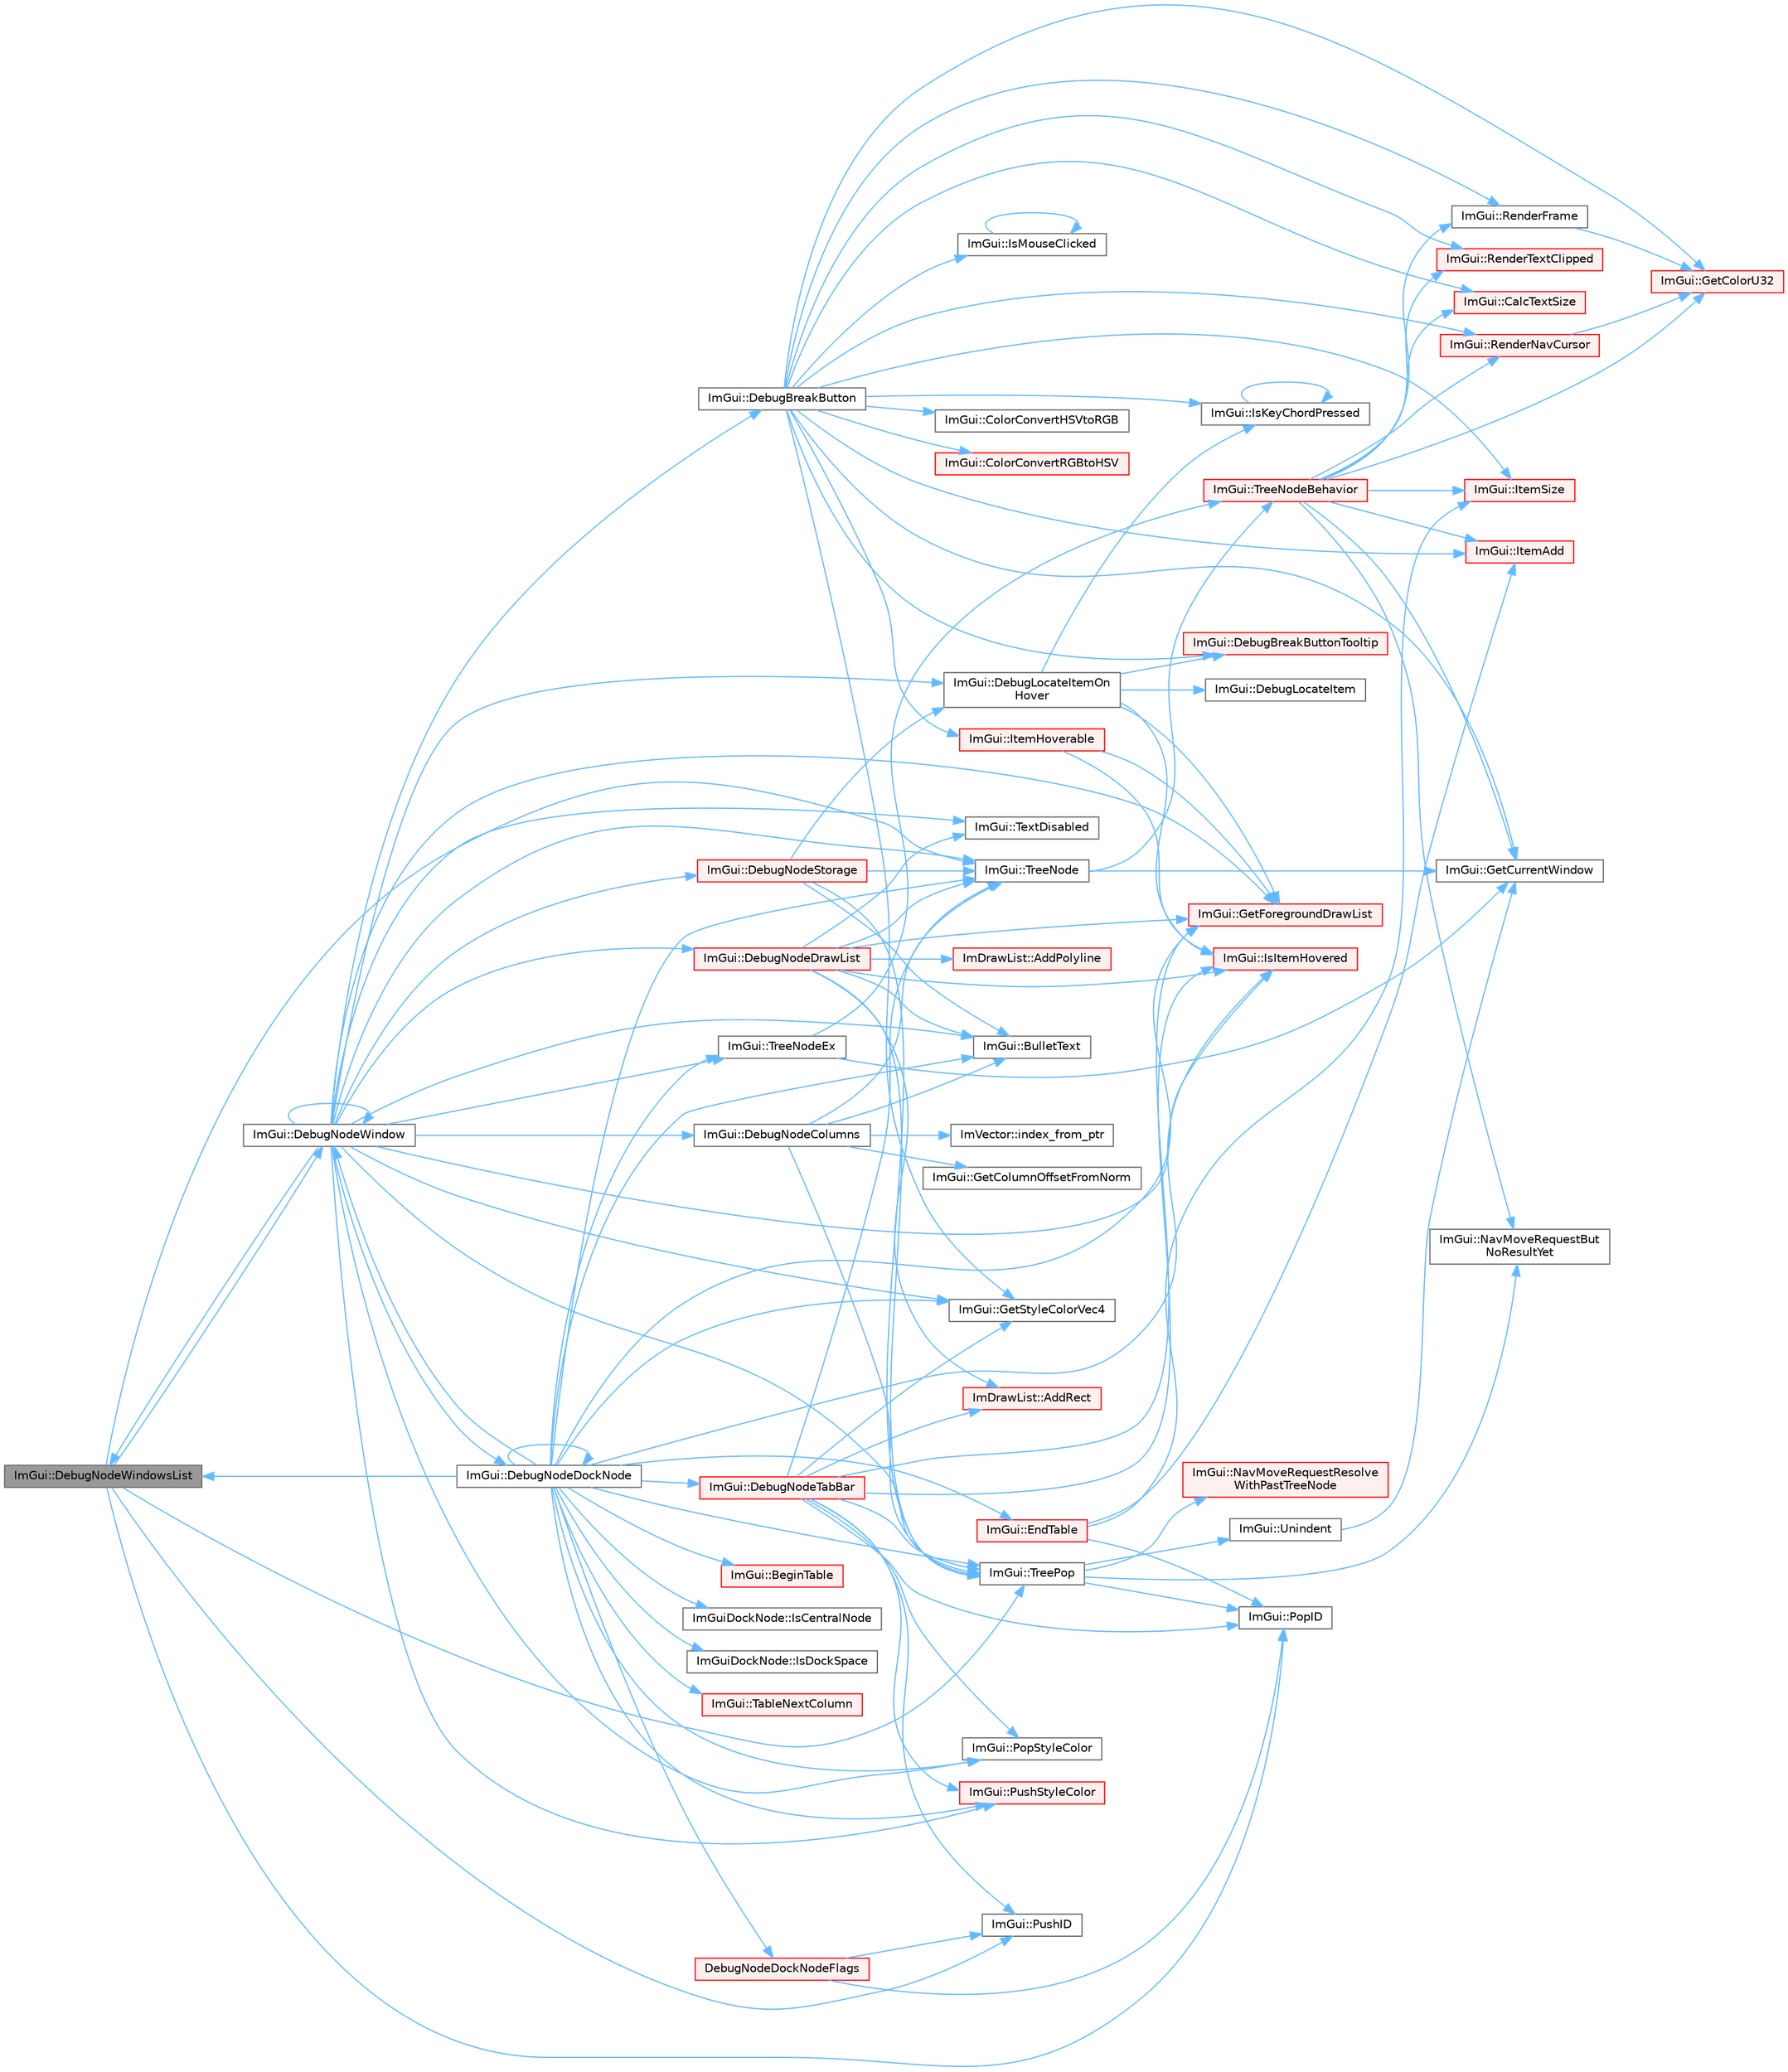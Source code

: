 digraph "ImGui::DebugNodeWindowsList"
{
 // LATEX_PDF_SIZE
  bgcolor="transparent";
  edge [fontname=Helvetica,fontsize=10,labelfontname=Helvetica,labelfontsize=10];
  node [fontname=Helvetica,fontsize=10,shape=box,height=0.2,width=0.4];
  rankdir="LR";
  Node1 [id="Node000001",label="ImGui::DebugNodeWindowsList",height=0.2,width=0.4,color="gray40", fillcolor="grey60", style="filled", fontcolor="black",tooltip=" "];
  Node1 -> Node2 [id="edge1_Node000001_Node000002",color="steelblue1",style="solid",tooltip=" "];
  Node2 [id="Node000002",label="ImGui::DebugNodeWindow",height=0.2,width=0.4,color="grey40", fillcolor="white", style="filled",URL="$namespace_im_gui.html#afcb602554925c5409977f0fb39f77e5d",tooltip=" "];
  Node2 -> Node3 [id="edge2_Node000002_Node000003",color="steelblue1",style="solid",tooltip=" "];
  Node3 [id="Node000003",label="ImGui::BulletText",height=0.2,width=0.4,color="grey40", fillcolor="white", style="filled",URL="$namespace_im_gui.html#af8d34d563b17c683943a0fa7bf5807bc",tooltip=" "];
  Node2 -> Node4 [id="edge3_Node000002_Node000004",color="steelblue1",style="solid",tooltip=" "];
  Node4 [id="Node000004",label="ImGui::DebugBreakButton",height=0.2,width=0.4,color="grey40", fillcolor="white", style="filled",URL="$namespace_im_gui.html#ac2e737b701b4d252a54006a4c4214928",tooltip=" "];
  Node4 -> Node5 [id="edge4_Node000004_Node000005",color="steelblue1",style="solid",tooltip=" "];
  Node5 [id="Node000005",label="ImGui::CalcTextSize",height=0.2,width=0.4,color="red", fillcolor="#FFF0F0", style="filled",URL="$namespace_im_gui.html#a848b9db6cc4a186751c0ecebcaadc33b",tooltip=" "];
  Node4 -> Node15 [id="edge5_Node000004_Node000015",color="steelblue1",style="solid",tooltip=" "];
  Node15 [id="Node000015",label="ImGui::ColorConvertHSVtoRGB",height=0.2,width=0.4,color="grey40", fillcolor="white", style="filled",URL="$namespace_im_gui.html#a074427678b3e56378b7dcdefa4c8b5c7",tooltip=" "];
  Node4 -> Node16 [id="edge6_Node000004_Node000016",color="steelblue1",style="solid",tooltip=" "];
  Node16 [id="Node000016",label="ImGui::ColorConvertRGBtoHSV",height=0.2,width=0.4,color="red", fillcolor="#FFF0F0", style="filled",URL="$namespace_im_gui.html#aaed5ed34aaaa02b61cbb67598c0ad9ca",tooltip=" "];
  Node4 -> Node18 [id="edge7_Node000004_Node000018",color="steelblue1",style="solid",tooltip=" "];
  Node18 [id="Node000018",label="ImGui::DebugBreakButtonTooltip",height=0.2,width=0.4,color="red", fillcolor="#FFF0F0", style="filled",URL="$namespace_im_gui.html#a6f2a211be11756216a881936bc6d9aab",tooltip=" "];
  Node4 -> Node101 [id="edge8_Node000004_Node000101",color="steelblue1",style="solid",tooltip=" "];
  Node101 [id="Node000101",label="ImGui::GetColorU32",height=0.2,width=0.4,color="red", fillcolor="#FFF0F0", style="filled",URL="$namespace_im_gui.html#a0de2d9bd347d9866511eb8d014e62556",tooltip=" "];
  Node4 -> Node100 [id="edge9_Node000004_Node000100",color="steelblue1",style="solid",tooltip=" "];
  Node100 [id="Node000100",label="ImGui::GetCurrentWindow",height=0.2,width=0.4,color="grey40", fillcolor="white", style="filled",URL="$namespace_im_gui.html#ac452417b5004ca16a814a72cff153526",tooltip=" "];
  Node4 -> Node478 [id="edge10_Node000004_Node000478",color="steelblue1",style="solid",tooltip=" "];
  Node478 [id="Node000478",label="ImGui::GetStyleColorVec4",height=0.2,width=0.4,color="grey40", fillcolor="white", style="filled",URL="$namespace_im_gui.html#ad838e580972e2c4b3da2b0f60754b662",tooltip=" "];
  Node4 -> Node529 [id="edge11_Node000004_Node000529",color="steelblue1",style="solid",tooltip=" "];
  Node529 [id="Node000529",label="ImGui::IsKeyChordPressed",height=0.2,width=0.4,color="grey40", fillcolor="white", style="filled",URL="$namespace_im_gui.html#ab3e095e7757d000686cfa2aff76534d2",tooltip=" "];
  Node529 -> Node529 [id="edge12_Node000529_Node000529",color="steelblue1",style="solid",tooltip=" "];
  Node4 -> Node289 [id="edge13_Node000004_Node000289",color="steelblue1",style="solid",tooltip=" "];
  Node289 [id="Node000289",label="ImGui::IsMouseClicked",height=0.2,width=0.4,color="grey40", fillcolor="white", style="filled",URL="$namespace_im_gui.html#a2d430db9485d0b3d86d51d5436225495",tooltip=" "];
  Node289 -> Node289 [id="edge14_Node000289_Node000289",color="steelblue1",style="solid",tooltip=" "];
  Node4 -> Node123 [id="edge15_Node000004_Node000123",color="steelblue1",style="solid",tooltip=" "];
  Node123 [id="Node000123",label="ImGui::ItemAdd",height=0.2,width=0.4,color="red", fillcolor="#FFF0F0", style="filled",URL="$namespace_im_gui.html#a0c2ccafc8d403c02a6590ac21157b9ac",tooltip=" "];
  Node4 -> Node66 [id="edge16_Node000004_Node000066",color="steelblue1",style="solid",tooltip=" "];
  Node66 [id="Node000066",label="ImGui::ItemHoverable",height=0.2,width=0.4,color="red", fillcolor="#FFF0F0", style="filled",URL="$namespace_im_gui.html#a1d7304e335dbe35c4d97b67854111ed2",tooltip=" "];
  Node66 -> Node67 [id="edge17_Node000066_Node000067",color="steelblue1",style="solid",tooltip=" "];
  Node67 [id="Node000067",label="ImGui::GetForegroundDrawList",height=0.2,width=0.4,color="red", fillcolor="#FFF0F0", style="filled",URL="$namespace_im_gui.html#a77e1a981b472415e6613a2bd0966d817",tooltip=" "];
  Node66 -> Node85 [id="edge18_Node000066_Node000085",color="steelblue1",style="solid",tooltip=" "];
  Node85 [id="Node000085",label="ImGui::IsItemHovered",height=0.2,width=0.4,color="red", fillcolor="#FFF0F0", style="filled",URL="$namespace_im_gui.html#ac9a400eff3a9561d95e80486c52a660b",tooltip=" "];
  Node4 -> Node176 [id="edge19_Node000004_Node000176",color="steelblue1",style="solid",tooltip=" "];
  Node176 [id="Node000176",label="ImGui::ItemSize",height=0.2,width=0.4,color="red", fillcolor="#FFF0F0", style="filled",URL="$namespace_im_gui.html#a4b5818a652d943ea54e0cec9fb3943d7",tooltip=" "];
  Node4 -> Node230 [id="edge20_Node000004_Node000230",color="steelblue1",style="solid",tooltip=" "];
  Node230 [id="Node000230",label="ImGui::RenderFrame",height=0.2,width=0.4,color="grey40", fillcolor="white", style="filled",URL="$namespace_im_gui.html#a6eb97ff501764c37df4ffd99ebadeba7",tooltip=" "];
  Node230 -> Node101 [id="edge21_Node000230_Node000101",color="steelblue1",style="solid",tooltip=" "];
  Node4 -> Node231 [id="edge22_Node000004_Node000231",color="steelblue1",style="solid",tooltip=" "];
  Node231 [id="Node000231",label="ImGui::RenderNavCursor",height=0.2,width=0.4,color="red", fillcolor="#FFF0F0", style="filled",URL="$namespace_im_gui.html#a2722dcfe26c7f6e8cd522102ef5b7df2",tooltip=" "];
  Node231 -> Node101 [id="edge23_Node000231_Node000101",color="steelblue1",style="solid",tooltip=" "];
  Node4 -> Node281 [id="edge24_Node000004_Node000281",color="steelblue1",style="solid",tooltip=" "];
  Node281 [id="Node000281",label="ImGui::RenderTextClipped",height=0.2,width=0.4,color="red", fillcolor="#FFF0F0", style="filled",URL="$namespace_im_gui.html#ab362eafae794c7364a6b96ea06f38eb9",tooltip=" "];
  Node2 -> Node530 [id="edge25_Node000002_Node000530",color="steelblue1",style="solid",tooltip=" "];
  Node530 [id="Node000530",label="ImGui::DebugLocateItemOn\lHover",height=0.2,width=0.4,color="grey40", fillcolor="white", style="filled",URL="$namespace_im_gui.html#a76cc1722d10c66a7d5bb7e794487a0aa",tooltip=" "];
  Node530 -> Node18 [id="edge26_Node000530_Node000018",color="steelblue1",style="solid",tooltip=" "];
  Node530 -> Node531 [id="edge27_Node000530_Node000531",color="steelblue1",style="solid",tooltip=" "];
  Node531 [id="Node000531",label="ImGui::DebugLocateItem",height=0.2,width=0.4,color="grey40", fillcolor="white", style="filled",URL="$namespace_im_gui.html#a5fcfd58a344ca39b4575074c009f0767",tooltip=" "];
  Node530 -> Node67 [id="edge28_Node000530_Node000067",color="steelblue1",style="solid",tooltip=" "];
  Node530 -> Node85 [id="edge29_Node000530_Node000085",color="steelblue1",style="solid",tooltip=" "];
  Node530 -> Node529 [id="edge30_Node000530_Node000529",color="steelblue1",style="solid",tooltip=" "];
  Node2 -> Node532 [id="edge31_Node000002_Node000532",color="steelblue1",style="solid",tooltip=" "];
  Node532 [id="Node000532",label="ImGui::DebugNodeColumns",height=0.2,width=0.4,color="grey40", fillcolor="white", style="filled",URL="$namespace_im_gui.html#a68c10eb20be9c419d00f2b5a9dfa6a38",tooltip=" "];
  Node532 -> Node3 [id="edge32_Node000532_Node000003",color="steelblue1",style="solid",tooltip=" "];
  Node532 -> Node168 [id="edge33_Node000532_Node000168",color="steelblue1",style="solid",tooltip=" "];
  Node168 [id="Node000168",label="ImGui::GetColumnOffsetFromNorm",height=0.2,width=0.4,color="grey40", fillcolor="white", style="filled",URL="$namespace_im_gui.html#a81693b00fc61ae1f7791e5e84108de54",tooltip=" "];
  Node532 -> Node223 [id="edge34_Node000532_Node000223",color="steelblue1",style="solid",tooltip=" "];
  Node223 [id="Node000223",label="ImVector::index_from_ptr",height=0.2,width=0.4,color="grey40", fillcolor="white", style="filled",URL="$struct_im_vector.html#a3fd48379f807eeb01fb9da39afa30dc7",tooltip=" "];
  Node532 -> Node533 [id="edge35_Node000532_Node000533",color="steelblue1",style="solid",tooltip=" "];
  Node533 [id="Node000533",label="ImGui::TreeNode",height=0.2,width=0.4,color="grey40", fillcolor="white", style="filled",URL="$namespace_im_gui.html#a4dff507ce8bbe0da9556bb50b1e60d7f",tooltip=" "];
  Node533 -> Node100 [id="edge36_Node000533_Node000100",color="steelblue1",style="solid",tooltip=" "];
  Node533 -> Node534 [id="edge37_Node000533_Node000534",color="steelblue1",style="solid",tooltip=" "];
  Node534 [id="Node000534",label="ImGui::TreeNodeBehavior",height=0.2,width=0.4,color="red", fillcolor="#FFF0F0", style="filled",URL="$namespace_im_gui.html#a918eabf70d288e93b2519ee1eac2c0b4",tooltip=" "];
  Node534 -> Node5 [id="edge38_Node000534_Node000005",color="steelblue1",style="solid",tooltip=" "];
  Node534 -> Node101 [id="edge39_Node000534_Node000101",color="steelblue1",style="solid",tooltip=" "];
  Node534 -> Node100 [id="edge40_Node000534_Node000100",color="steelblue1",style="solid",tooltip=" "];
  Node534 -> Node123 [id="edge41_Node000534_Node000123",color="steelblue1",style="solid",tooltip=" "];
  Node534 -> Node176 [id="edge42_Node000534_Node000176",color="steelblue1",style="solid",tooltip=" "];
  Node534 -> Node179 [id="edge43_Node000534_Node000179",color="steelblue1",style="solid",tooltip=" "];
  Node179 [id="Node000179",label="ImGui::NavMoveRequestBut\lNoResultYet",height=0.2,width=0.4,color="grey40", fillcolor="white", style="filled",URL="$namespace_im_gui.html#a3fab98556d11690efd4f7f2fde94968e",tooltip=" "];
  Node534 -> Node230 [id="edge44_Node000534_Node000230",color="steelblue1",style="solid",tooltip=" "];
  Node534 -> Node231 [id="edge45_Node000534_Node000231",color="steelblue1",style="solid",tooltip=" "];
  Node534 -> Node281 [id="edge46_Node000534_Node000281",color="steelblue1",style="solid",tooltip=" "];
  Node532 -> Node362 [id="edge47_Node000532_Node000362",color="steelblue1",style="solid",tooltip=" "];
  Node362 [id="Node000362",label="ImGui::TreePop",height=0.2,width=0.4,color="grey40", fillcolor="white", style="filled",URL="$namespace_im_gui.html#a41ecf265e5f678c78fc9c30b3cf2077f",tooltip=" "];
  Node362 -> Node179 [id="edge48_Node000362_Node000179",color="steelblue1",style="solid",tooltip=" "];
  Node362 -> Node363 [id="edge49_Node000362_Node000363",color="steelblue1",style="solid",tooltip=" "];
  Node363 [id="Node000363",label="ImGui::NavMoveRequestResolve\lWithPastTreeNode",height=0.2,width=0.4,color="red", fillcolor="#FFF0F0", style="filled",URL="$namespace_im_gui.html#a626a63937b3f661fc089c4989176cb90",tooltip=" "];
  Node362 -> Node108 [id="edge50_Node000362_Node000108",color="steelblue1",style="solid",tooltip=" "];
  Node108 [id="Node000108",label="ImGui::PopID",height=0.2,width=0.4,color="grey40", fillcolor="white", style="filled",URL="$namespace_im_gui.html#aba0b2d8f890a5d435ae43d0c4a2d4dd1",tooltip=" "];
  Node362 -> Node364 [id="edge51_Node000362_Node000364",color="steelblue1",style="solid",tooltip=" "];
  Node364 [id="Node000364",label="ImGui::Unindent",height=0.2,width=0.4,color="grey40", fillcolor="white", style="filled",URL="$namespace_im_gui.html#ad577d36753634c9bbdc3750b0e5217f5",tooltip=" "];
  Node364 -> Node100 [id="edge52_Node000364_Node000100",color="steelblue1",style="solid",tooltip=" "];
  Node2 -> Node543 [id="edge53_Node000002_Node000543",color="steelblue1",style="solid",tooltip=" "];
  Node543 [id="Node000543",label="ImGui::DebugNodeDockNode",height=0.2,width=0.4,color="grey40", fillcolor="white", style="filled",URL="$namespace_im_gui.html#a8600f7b1f9b18926fb00837e56d2b3cd",tooltip=" "];
  Node543 -> Node544 [id="edge54_Node000543_Node000544",color="steelblue1",style="solid",tooltip=" "];
  Node544 [id="Node000544",label="ImGui::BeginTable",height=0.2,width=0.4,color="red", fillcolor="#FFF0F0", style="filled",URL="$namespace_im_gui.html#a7ab019bafef9850ab97375a6b52670d3",tooltip=" "];
  Node543 -> Node3 [id="edge55_Node000543_Node000003",color="steelblue1",style="solid",tooltip=" "];
  Node543 -> Node543 [id="edge56_Node000543_Node000543",color="steelblue1",style="solid",tooltip=" "];
  Node543 -> Node574 [id="edge57_Node000543_Node000574",color="steelblue1",style="solid",tooltip=" "];
  Node574 [id="Node000574",label="DebugNodeDockNodeFlags",height=0.2,width=0.4,color="red", fillcolor="#FFF0F0", style="filled",URL="$imgui_8cpp.html#a5657d186d4f27c480f71aee482cf1634",tooltip=" "];
  Node574 -> Node108 [id="edge58_Node000574_Node000108",color="steelblue1",style="solid",tooltip=" "];
  Node574 -> Node109 [id="edge59_Node000574_Node000109",color="steelblue1",style="solid",tooltip=" "];
  Node109 [id="Node000109",label="ImGui::PushID",height=0.2,width=0.4,color="grey40", fillcolor="white", style="filled",URL="$namespace_im_gui.html#a27a8533605dc5b8cabf161bf7715bbde",tooltip=" "];
  Node543 -> Node577 [id="edge60_Node000543_Node000577",color="steelblue1",style="solid",tooltip=" "];
  Node577 [id="Node000577",label="ImGui::DebugNodeTabBar",height=0.2,width=0.4,color="red", fillcolor="#FFF0F0", style="filled",URL="$namespace_im_gui.html#ac5f1a2b50c26c83d3df78d94e95f0bd0",tooltip=" "];
  Node577 -> Node131 [id="edge61_Node000577_Node000131",color="steelblue1",style="solid",tooltip=" "];
  Node131 [id="Node000131",label="ImDrawList::AddRect",height=0.2,width=0.4,color="red", fillcolor="#FFF0F0", style="filled",URL="$struct_im_draw_list.html#ad96f10a3e954fe0c5b7c96d4e205af7b",tooltip=" "];
  Node577 -> Node67 [id="edge62_Node000577_Node000067",color="steelblue1",style="solid",tooltip=" "];
  Node577 -> Node478 [id="edge63_Node000577_Node000478",color="steelblue1",style="solid",tooltip=" "];
  Node577 -> Node85 [id="edge64_Node000577_Node000085",color="steelblue1",style="solid",tooltip=" "];
  Node577 -> Node108 [id="edge65_Node000577_Node000108",color="steelblue1",style="solid",tooltip=" "];
  Node577 -> Node233 [id="edge66_Node000577_Node000233",color="steelblue1",style="solid",tooltip=" "];
  Node233 [id="Node000233",label="ImGui::PopStyleColor",height=0.2,width=0.4,color="grey40", fillcolor="white", style="filled",URL="$namespace_im_gui.html#a9795f730b4043a98b6254738d86efcdc",tooltip=" "];
  Node577 -> Node109 [id="edge67_Node000577_Node000109",color="steelblue1",style="solid",tooltip=" "];
  Node577 -> Node235 [id="edge68_Node000577_Node000235",color="steelblue1",style="solid",tooltip=" "];
  Node235 [id="Node000235",label="ImGui::PushStyleColor",height=0.2,width=0.4,color="red", fillcolor="#FFF0F0", style="filled",URL="$namespace_im_gui.html#a77ee84afb636e05eb4b2d6eeddcc2aa8",tooltip=" "];
  Node577 -> Node533 [id="edge69_Node000577_Node000533",color="steelblue1",style="solid",tooltip=" "];
  Node577 -> Node362 [id="edge70_Node000577_Node000362",color="steelblue1",style="solid",tooltip=" "];
  Node543 -> Node2 [id="edge71_Node000543_Node000002",color="steelblue1",style="solid",tooltip=" "];
  Node543 -> Node1 [id="edge72_Node000543_Node000001",color="steelblue1",style="solid",tooltip=" "];
  Node543 -> Node303 [id="edge73_Node000543_Node000303",color="steelblue1",style="solid",tooltip=" "];
  Node303 [id="Node000303",label="ImGui::EndTable",height=0.2,width=0.4,color="red", fillcolor="#FFF0F0", style="filled",URL="$namespace_im_gui.html#a9c70aaa6464c2e51e6f3342da133ada1",tooltip=" "];
  Node303 -> Node123 [id="edge74_Node000303_Node000123",color="steelblue1",style="solid",tooltip=" "];
  Node303 -> Node176 [id="edge75_Node000303_Node000176",color="steelblue1",style="solid",tooltip=" "];
  Node303 -> Node108 [id="edge76_Node000303_Node000108",color="steelblue1",style="solid",tooltip=" "];
  Node543 -> Node67 [id="edge77_Node000543_Node000067",color="steelblue1",style="solid",tooltip=" "];
  Node543 -> Node478 [id="edge78_Node000543_Node000478",color="steelblue1",style="solid",tooltip=" "];
  Node543 -> Node412 [id="edge79_Node000543_Node000412",color="steelblue1",style="solid",tooltip=" "];
  Node412 [id="Node000412",label="ImGuiDockNode::IsCentralNode",height=0.2,width=0.4,color="grey40", fillcolor="white", style="filled",URL="$struct_im_gui_dock_node.html#a65a6bb0809083aef0edbf937c90b83f6",tooltip=" "];
  Node543 -> Node387 [id="edge80_Node000543_Node000387",color="steelblue1",style="solid",tooltip=" "];
  Node387 [id="Node000387",label="ImGuiDockNode::IsDockSpace",height=0.2,width=0.4,color="grey40", fillcolor="white", style="filled",URL="$struct_im_gui_dock_node.html#a2f06798d0770e6894d27ec776b5d7538",tooltip=" "];
  Node543 -> Node85 [id="edge81_Node000543_Node000085",color="steelblue1",style="solid",tooltip=" "];
  Node543 -> Node233 [id="edge82_Node000543_Node000233",color="steelblue1",style="solid",tooltip=" "];
  Node543 -> Node235 [id="edge83_Node000543_Node000235",color="steelblue1",style="solid",tooltip=" "];
  Node543 -> Node582 [id="edge84_Node000543_Node000582",color="steelblue1",style="solid",tooltip=" "];
  Node582 [id="Node000582",label="ImGui::TableNextColumn",height=0.2,width=0.4,color="red", fillcolor="#FFF0F0", style="filled",URL="$namespace_im_gui.html#ac9925e8335f55449b1be988829e37ba5",tooltip=" "];
  Node543 -> Node533 [id="edge85_Node000543_Node000533",color="steelblue1",style="solid",tooltip=" "];
  Node543 -> Node587 [id="edge86_Node000543_Node000587",color="steelblue1",style="solid",tooltip=" "];
  Node587 [id="Node000587",label="ImGui::TreeNodeEx",height=0.2,width=0.4,color="grey40", fillcolor="white", style="filled",URL="$namespace_im_gui.html#a21f62e092dac9556a15a8edee2f70522",tooltip=" "];
  Node587 -> Node100 [id="edge87_Node000587_Node000100",color="steelblue1",style="solid",tooltip=" "];
  Node587 -> Node534 [id="edge88_Node000587_Node000534",color="steelblue1",style="solid",tooltip=" "];
  Node543 -> Node362 [id="edge89_Node000543_Node000362",color="steelblue1",style="solid",tooltip=" "];
  Node2 -> Node588 [id="edge90_Node000002_Node000588",color="steelblue1",style="solid",tooltip=" "];
  Node588 [id="Node000588",label="ImGui::DebugNodeDrawList",height=0.2,width=0.4,color="red", fillcolor="#FFF0F0", style="filled",URL="$namespace_im_gui.html#af7b5e35566da44ac1ea8a7e1b9d9d574",tooltip=" "];
  Node588 -> Node128 [id="edge91_Node000588_Node000128",color="steelblue1",style="solid",tooltip=" "];
  Node128 [id="Node000128",label="ImDrawList::AddPolyline",height=0.2,width=0.4,color="red", fillcolor="#FFF0F0", style="filled",URL="$struct_im_draw_list.html#abc568847b1113e624456436bfab1b307",tooltip=" "];
  Node588 -> Node131 [id="edge92_Node000588_Node000131",color="steelblue1",style="solid",tooltip=" "];
  Node588 -> Node3 [id="edge93_Node000588_Node000003",color="steelblue1",style="solid",tooltip=" "];
  Node588 -> Node67 [id="edge94_Node000588_Node000067",color="steelblue1",style="solid",tooltip=" "];
  Node588 -> Node85 [id="edge95_Node000588_Node000085",color="steelblue1",style="solid",tooltip=" "];
  Node588 -> Node609 [id="edge96_Node000588_Node000609",color="steelblue1",style="solid",tooltip=" "];
  Node609 [id="Node000609",label="ImGui::TextDisabled",height=0.2,width=0.4,color="grey40", fillcolor="white", style="filled",URL="$namespace_im_gui.html#aa96bf14c5fa288e106820aeb4ba7fcb6",tooltip=" "];
  Node588 -> Node533 [id="edge97_Node000588_Node000533",color="steelblue1",style="solid",tooltip=" "];
  Node588 -> Node362 [id="edge98_Node000588_Node000362",color="steelblue1",style="solid",tooltip=" "];
  Node2 -> Node610 [id="edge99_Node000002_Node000610",color="steelblue1",style="solid",tooltip=" "];
  Node610 [id="Node000610",label="ImGui::DebugNodeStorage",height=0.2,width=0.4,color="red", fillcolor="#FFF0F0", style="filled",URL="$namespace_im_gui.html#a8e1aae1a79042976013f36d7f2e7ee70",tooltip=" "];
  Node610 -> Node3 [id="edge100_Node000610_Node000003",color="steelblue1",style="solid",tooltip=" "];
  Node610 -> Node530 [id="edge101_Node000610_Node000530",color="steelblue1",style="solid",tooltip=" "];
  Node610 -> Node533 [id="edge102_Node000610_Node000533",color="steelblue1",style="solid",tooltip=" "];
  Node610 -> Node362 [id="edge103_Node000610_Node000362",color="steelblue1",style="solid",tooltip=" "];
  Node2 -> Node2 [id="edge104_Node000002_Node000002",color="steelblue1",style="solid",tooltip=" "];
  Node2 -> Node1 [id="edge105_Node000002_Node000001",color="steelblue1",style="solid",tooltip=" "];
  Node2 -> Node67 [id="edge106_Node000002_Node000067",color="steelblue1",style="solid",tooltip=" "];
  Node2 -> Node478 [id="edge107_Node000002_Node000478",color="steelblue1",style="solid",tooltip=" "];
  Node2 -> Node85 [id="edge108_Node000002_Node000085",color="steelblue1",style="solid",tooltip=" "];
  Node2 -> Node233 [id="edge109_Node000002_Node000233",color="steelblue1",style="solid",tooltip=" "];
  Node2 -> Node235 [id="edge110_Node000002_Node000235",color="steelblue1",style="solid",tooltip=" "];
  Node2 -> Node609 [id="edge111_Node000002_Node000609",color="steelblue1",style="solid",tooltip=" "];
  Node2 -> Node533 [id="edge112_Node000002_Node000533",color="steelblue1",style="solid",tooltip=" "];
  Node2 -> Node587 [id="edge113_Node000002_Node000587",color="steelblue1",style="solid",tooltip=" "];
  Node2 -> Node362 [id="edge114_Node000002_Node000362",color="steelblue1",style="solid",tooltip=" "];
  Node1 -> Node108 [id="edge115_Node000001_Node000108",color="steelblue1",style="solid",tooltip=" "];
  Node1 -> Node109 [id="edge116_Node000001_Node000109",color="steelblue1",style="solid",tooltip=" "];
  Node1 -> Node533 [id="edge117_Node000001_Node000533",color="steelblue1",style="solid",tooltip=" "];
  Node1 -> Node362 [id="edge118_Node000001_Node000362",color="steelblue1",style="solid",tooltip=" "];
}
